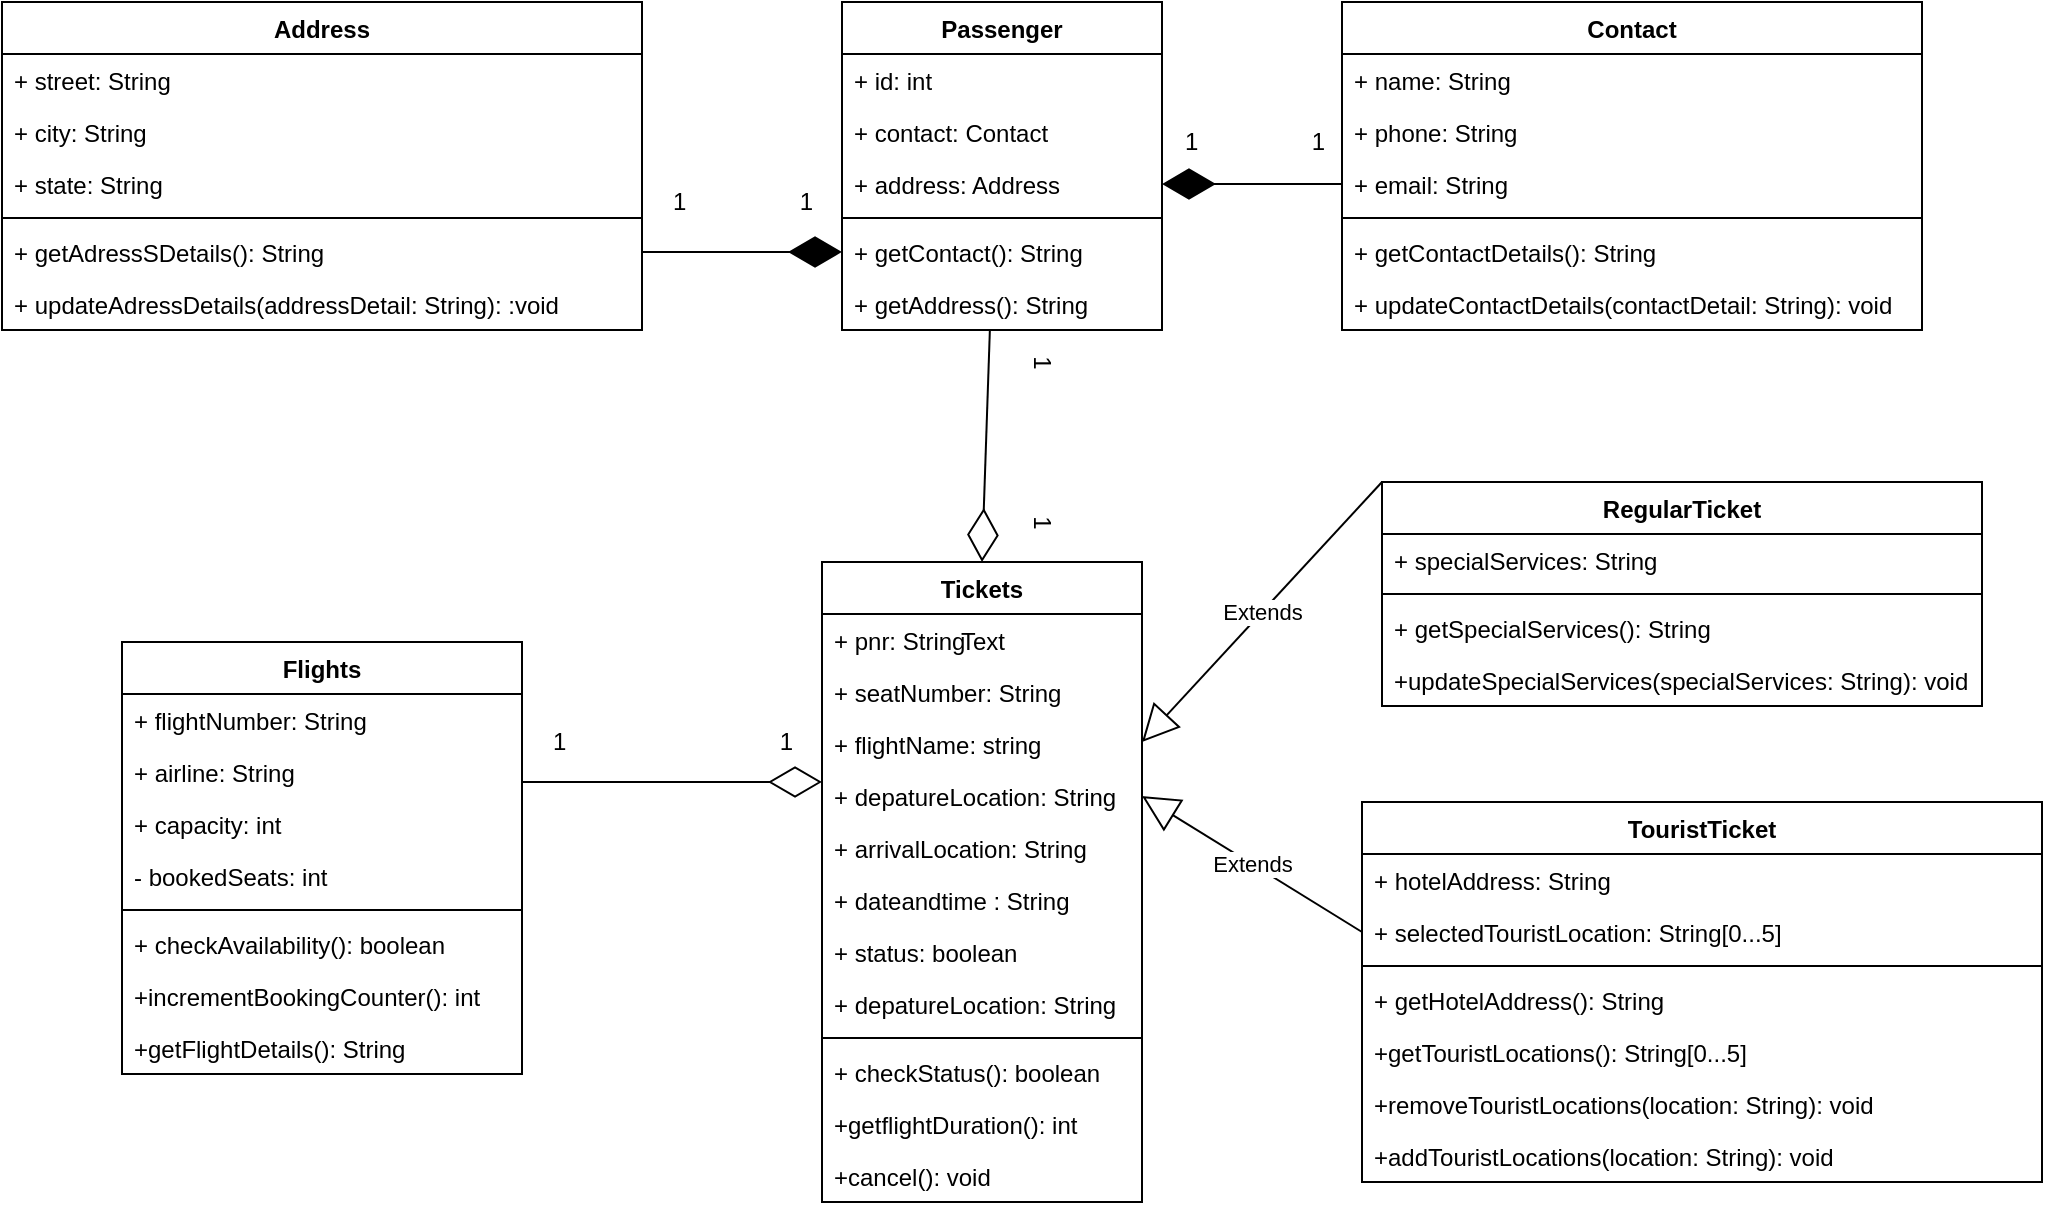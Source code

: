 <mxfile version="14.4.2" type="device"><diagram id="QKEsMKEyV3o_ZNofxufp" name="Page-1"><mxGraphModel dx="2333" dy="783" grid="1" gridSize="10" guides="1" tooltips="1" connect="1" arrows="1" fold="1" page="1" pageScale="1" pageWidth="850" pageHeight="1100" math="0" shadow="0"><root><mxCell id="0"/><mxCell id="1" parent="0"/><mxCell id="eBcYeRwtRRdpMx55sJhr-1" value="Passenger" style="swimlane;fontStyle=1;align=center;verticalAlign=top;childLayout=stackLayout;horizontal=1;startSize=26;horizontalStack=0;resizeParent=1;resizeParentMax=0;resizeLast=0;collapsible=1;marginBottom=0;" vertex="1" parent="1"><mxGeometry x="350" y="70" width="160" height="164" as="geometry"/></mxCell><mxCell id="eBcYeRwtRRdpMx55sJhr-40" value="+ id: int" style="text;strokeColor=none;fillColor=none;align=left;verticalAlign=top;spacingLeft=4;spacingRight=4;overflow=hidden;rotatable=0;points=[[0,0.5],[1,0.5]];portConstraint=eastwest;" vertex="1" parent="eBcYeRwtRRdpMx55sJhr-1"><mxGeometry y="26" width="160" height="26" as="geometry"/></mxCell><mxCell id="eBcYeRwtRRdpMx55sJhr-15" value="+ contact: Contact" style="text;strokeColor=none;fillColor=none;align=left;verticalAlign=top;spacingLeft=4;spacingRight=4;overflow=hidden;rotatable=0;points=[[0,0.5],[1,0.5]];portConstraint=eastwest;" vertex="1" parent="eBcYeRwtRRdpMx55sJhr-1"><mxGeometry y="52" width="160" height="26" as="geometry"/></mxCell><mxCell id="eBcYeRwtRRdpMx55sJhr-16" value="+ address: Address" style="text;strokeColor=none;fillColor=none;align=left;verticalAlign=top;spacingLeft=4;spacingRight=4;overflow=hidden;rotatable=0;points=[[0,0.5],[1,0.5]];portConstraint=eastwest;" vertex="1" parent="eBcYeRwtRRdpMx55sJhr-1"><mxGeometry y="78" width="160" height="26" as="geometry"/></mxCell><mxCell id="eBcYeRwtRRdpMx55sJhr-3" value="" style="line;strokeWidth=1;fillColor=none;align=left;verticalAlign=middle;spacingTop=-1;spacingLeft=3;spacingRight=3;rotatable=0;labelPosition=right;points=[];portConstraint=eastwest;" vertex="1" parent="eBcYeRwtRRdpMx55sJhr-1"><mxGeometry y="104" width="160" height="8" as="geometry"/></mxCell><mxCell id="eBcYeRwtRRdpMx55sJhr-4" value="+ getContact(): String" style="text;strokeColor=none;fillColor=none;align=left;verticalAlign=top;spacingLeft=4;spacingRight=4;overflow=hidden;rotatable=0;points=[[0,0.5],[1,0.5]];portConstraint=eastwest;" vertex="1" parent="eBcYeRwtRRdpMx55sJhr-1"><mxGeometry y="112" width="160" height="26" as="geometry"/></mxCell><mxCell id="eBcYeRwtRRdpMx55sJhr-41" value="+ getAddress(): String" style="text;strokeColor=none;fillColor=none;align=left;verticalAlign=top;spacingLeft=4;spacingRight=4;overflow=hidden;rotatable=0;points=[[0,0.5],[1,0.5]];portConstraint=eastwest;" vertex="1" parent="eBcYeRwtRRdpMx55sJhr-1"><mxGeometry y="138" width="160" height="26" as="geometry"/></mxCell><mxCell id="eBcYeRwtRRdpMx55sJhr-17" value="Tickets" style="swimlane;fontStyle=1;align=center;verticalAlign=top;childLayout=stackLayout;horizontal=1;startSize=26;horizontalStack=0;resizeParent=1;resizeParentMax=0;resizeLast=0;collapsible=1;marginBottom=0;" vertex="1" parent="1"><mxGeometry x="340" y="350" width="160" height="320" as="geometry"/></mxCell><mxCell id="eBcYeRwtRRdpMx55sJhr-18" value="+ pnr: String" style="text;strokeColor=none;fillColor=none;align=left;verticalAlign=top;spacingLeft=4;spacingRight=4;overflow=hidden;rotatable=0;points=[[0,0.5],[1,0.5]];portConstraint=eastwest;" vertex="1" parent="eBcYeRwtRRdpMx55sJhr-17"><mxGeometry y="26" width="160" height="26" as="geometry"/></mxCell><mxCell id="eBcYeRwtRRdpMx55sJhr-24" value="+ seatNumber: String" style="text;strokeColor=none;fillColor=none;align=left;verticalAlign=top;spacingLeft=4;spacingRight=4;overflow=hidden;rotatable=0;points=[[0,0.5],[1,0.5]];portConstraint=eastwest;" vertex="1" parent="eBcYeRwtRRdpMx55sJhr-17"><mxGeometry y="52" width="160" height="26" as="geometry"/></mxCell><mxCell id="eBcYeRwtRRdpMx55sJhr-21" value="+ flightName: string&#10;" style="text;strokeColor=none;fillColor=none;align=left;verticalAlign=top;spacingLeft=4;spacingRight=4;overflow=hidden;rotatable=0;points=[[0,0.5],[1,0.5]];portConstraint=eastwest;" vertex="1" parent="eBcYeRwtRRdpMx55sJhr-17"><mxGeometry y="78" width="160" height="26" as="geometry"/></mxCell><mxCell id="eBcYeRwtRRdpMx55sJhr-19" value="+ depatureLocation: String" style="text;strokeColor=none;fillColor=none;align=left;verticalAlign=top;spacingLeft=4;spacingRight=4;overflow=hidden;rotatable=0;points=[[0,0.5],[1,0.5]];portConstraint=eastwest;" vertex="1" parent="eBcYeRwtRRdpMx55sJhr-17"><mxGeometry y="104" width="160" height="26" as="geometry"/></mxCell><mxCell id="eBcYeRwtRRdpMx55sJhr-20" value="+ arrivalLocation: String" style="text;strokeColor=none;fillColor=none;align=left;verticalAlign=top;spacingLeft=4;spacingRight=4;overflow=hidden;rotatable=0;points=[[0,0.5],[1,0.5]];portConstraint=eastwest;" vertex="1" parent="eBcYeRwtRRdpMx55sJhr-17"><mxGeometry y="130" width="160" height="26" as="geometry"/></mxCell><mxCell id="eBcYeRwtRRdpMx55sJhr-36" value="+ dateandtime : String" style="text;strokeColor=none;fillColor=none;align=left;verticalAlign=top;spacingLeft=4;spacingRight=4;overflow=hidden;rotatable=0;points=[[0,0.5],[1,0.5]];portConstraint=eastwest;" vertex="1" parent="eBcYeRwtRRdpMx55sJhr-17"><mxGeometry y="156" width="160" height="26" as="geometry"/></mxCell><mxCell id="eBcYeRwtRRdpMx55sJhr-35" value="+ status: boolean" style="text;strokeColor=none;fillColor=none;align=left;verticalAlign=top;spacingLeft=4;spacingRight=4;overflow=hidden;rotatable=0;points=[[0,0.5],[1,0.5]];portConstraint=eastwest;" vertex="1" parent="eBcYeRwtRRdpMx55sJhr-17"><mxGeometry y="182" width="160" height="26" as="geometry"/></mxCell><mxCell id="eBcYeRwtRRdpMx55sJhr-37" value="+ depatureLocation: String" style="text;strokeColor=none;fillColor=none;align=left;verticalAlign=top;spacingLeft=4;spacingRight=4;overflow=hidden;rotatable=0;points=[[0,0.5],[1,0.5]];portConstraint=eastwest;" vertex="1" parent="eBcYeRwtRRdpMx55sJhr-17"><mxGeometry y="208" width="160" height="26" as="geometry"/></mxCell><mxCell id="eBcYeRwtRRdpMx55sJhr-22" value="" style="line;strokeWidth=1;fillColor=none;align=left;verticalAlign=middle;spacingTop=-1;spacingLeft=3;spacingRight=3;rotatable=0;labelPosition=right;points=[];portConstraint=eastwest;" vertex="1" parent="eBcYeRwtRRdpMx55sJhr-17"><mxGeometry y="234" width="160" height="8" as="geometry"/></mxCell><mxCell id="eBcYeRwtRRdpMx55sJhr-23" value="+ checkStatus(): boolean" style="text;strokeColor=none;fillColor=none;align=left;verticalAlign=top;spacingLeft=4;spacingRight=4;overflow=hidden;rotatable=0;points=[[0,0.5],[1,0.5]];portConstraint=eastwest;" vertex="1" parent="eBcYeRwtRRdpMx55sJhr-17"><mxGeometry y="242" width="160" height="26" as="geometry"/></mxCell><mxCell id="eBcYeRwtRRdpMx55sJhr-25" value="+getflightDuration(): int" style="text;strokeColor=none;fillColor=none;align=left;verticalAlign=top;spacingLeft=4;spacingRight=4;overflow=hidden;rotatable=0;points=[[0,0.5],[1,0.5]];portConstraint=eastwest;" vertex="1" parent="eBcYeRwtRRdpMx55sJhr-17"><mxGeometry y="268" width="160" height="26" as="geometry"/></mxCell><mxCell id="eBcYeRwtRRdpMx55sJhr-38" value="+cancel(): void" style="text;strokeColor=none;fillColor=none;align=left;verticalAlign=top;spacingLeft=4;spacingRight=4;overflow=hidden;rotatable=0;points=[[0,0.5],[1,0.5]];portConstraint=eastwest;" vertex="1" parent="eBcYeRwtRRdpMx55sJhr-17"><mxGeometry y="294" width="160" height="26" as="geometry"/></mxCell><mxCell id="eBcYeRwtRRdpMx55sJhr-26" value="Flights" style="swimlane;fontStyle=1;align=center;verticalAlign=top;childLayout=stackLayout;horizontal=1;startSize=26;horizontalStack=0;resizeParent=1;resizeParentMax=0;resizeLast=0;collapsible=1;marginBottom=0;" vertex="1" parent="1"><mxGeometry x="-10" y="390" width="200" height="216" as="geometry"/></mxCell><mxCell id="eBcYeRwtRRdpMx55sJhr-27" value="+ flightNumber: String" style="text;strokeColor=none;fillColor=none;align=left;verticalAlign=top;spacingLeft=4;spacingRight=4;overflow=hidden;rotatable=0;points=[[0,0.5],[1,0.5]];portConstraint=eastwest;" vertex="1" parent="eBcYeRwtRRdpMx55sJhr-26"><mxGeometry y="26" width="200" height="26" as="geometry"/></mxCell><mxCell id="eBcYeRwtRRdpMx55sJhr-28" value="+ airline: String" style="text;strokeColor=none;fillColor=none;align=left;verticalAlign=top;spacingLeft=4;spacingRight=4;overflow=hidden;rotatable=0;points=[[0,0.5],[1,0.5]];portConstraint=eastwest;" vertex="1" parent="eBcYeRwtRRdpMx55sJhr-26"><mxGeometry y="52" width="200" height="26" as="geometry"/></mxCell><mxCell id="eBcYeRwtRRdpMx55sJhr-29" value="+ capacity: int" style="text;strokeColor=none;fillColor=none;align=left;verticalAlign=top;spacingLeft=4;spacingRight=4;overflow=hidden;rotatable=0;points=[[0,0.5],[1,0.5]];portConstraint=eastwest;" vertex="1" parent="eBcYeRwtRRdpMx55sJhr-26"><mxGeometry y="78" width="200" height="26" as="geometry"/></mxCell><mxCell id="eBcYeRwtRRdpMx55sJhr-30" value="- bookedSeats: int&#10;" style="text;strokeColor=none;fillColor=none;align=left;verticalAlign=top;spacingLeft=4;spacingRight=4;overflow=hidden;rotatable=0;points=[[0,0.5],[1,0.5]];portConstraint=eastwest;" vertex="1" parent="eBcYeRwtRRdpMx55sJhr-26"><mxGeometry y="104" width="200" height="26" as="geometry"/></mxCell><mxCell id="eBcYeRwtRRdpMx55sJhr-32" value="" style="line;strokeWidth=1;fillColor=none;align=left;verticalAlign=middle;spacingTop=-1;spacingLeft=3;spacingRight=3;rotatable=0;labelPosition=right;points=[];portConstraint=eastwest;" vertex="1" parent="eBcYeRwtRRdpMx55sJhr-26"><mxGeometry y="130" width="200" height="8" as="geometry"/></mxCell><mxCell id="eBcYeRwtRRdpMx55sJhr-33" value="+ checkAvailability(): boolean" style="text;strokeColor=none;fillColor=none;align=left;verticalAlign=top;spacingLeft=4;spacingRight=4;overflow=hidden;rotatable=0;points=[[0,0.5],[1,0.5]];portConstraint=eastwest;" vertex="1" parent="eBcYeRwtRRdpMx55sJhr-26"><mxGeometry y="138" width="200" height="26" as="geometry"/></mxCell><mxCell id="eBcYeRwtRRdpMx55sJhr-34" value="+incrementBookingCounter(): int" style="text;strokeColor=none;fillColor=none;align=left;verticalAlign=top;spacingLeft=4;spacingRight=4;overflow=hidden;rotatable=0;points=[[0,0.5],[1,0.5]];portConstraint=eastwest;" vertex="1" parent="eBcYeRwtRRdpMx55sJhr-26"><mxGeometry y="164" width="200" height="26" as="geometry"/></mxCell><mxCell id="eBcYeRwtRRdpMx55sJhr-39" value="+getFlightDetails(): String" style="text;strokeColor=none;fillColor=none;align=left;verticalAlign=top;spacingLeft=4;spacingRight=4;overflow=hidden;rotatable=0;points=[[0,0.5],[1,0.5]];portConstraint=eastwest;" vertex="1" parent="eBcYeRwtRRdpMx55sJhr-26"><mxGeometry y="190" width="200" height="26" as="geometry"/></mxCell><mxCell id="eBcYeRwtRRdpMx55sJhr-42" value="Contact" style="swimlane;fontStyle=1;align=center;verticalAlign=top;childLayout=stackLayout;horizontal=1;startSize=26;horizontalStack=0;resizeParent=1;resizeParentMax=0;resizeLast=0;collapsible=1;marginBottom=0;" vertex="1" parent="1"><mxGeometry x="600" y="70" width="290" height="164" as="geometry"/></mxCell><mxCell id="eBcYeRwtRRdpMx55sJhr-43" value="+ name: String" style="text;strokeColor=none;fillColor=none;align=left;verticalAlign=top;spacingLeft=4;spacingRight=4;overflow=hidden;rotatable=0;points=[[0,0.5],[1,0.5]];portConstraint=eastwest;" vertex="1" parent="eBcYeRwtRRdpMx55sJhr-42"><mxGeometry y="26" width="290" height="26" as="geometry"/></mxCell><mxCell id="eBcYeRwtRRdpMx55sJhr-44" value="+ phone: String" style="text;strokeColor=none;fillColor=none;align=left;verticalAlign=top;spacingLeft=4;spacingRight=4;overflow=hidden;rotatable=0;points=[[0,0.5],[1,0.5]];portConstraint=eastwest;" vertex="1" parent="eBcYeRwtRRdpMx55sJhr-42"><mxGeometry y="52" width="290" height="26" as="geometry"/></mxCell><mxCell id="eBcYeRwtRRdpMx55sJhr-45" value="+ email: String" style="text;strokeColor=none;fillColor=none;align=left;verticalAlign=top;spacingLeft=4;spacingRight=4;overflow=hidden;rotatable=0;points=[[0,0.5],[1,0.5]];portConstraint=eastwest;" vertex="1" parent="eBcYeRwtRRdpMx55sJhr-42"><mxGeometry y="78" width="290" height="26" as="geometry"/></mxCell><mxCell id="eBcYeRwtRRdpMx55sJhr-46" value="" style="line;strokeWidth=1;fillColor=none;align=left;verticalAlign=middle;spacingTop=-1;spacingLeft=3;spacingRight=3;rotatable=0;labelPosition=right;points=[];portConstraint=eastwest;" vertex="1" parent="eBcYeRwtRRdpMx55sJhr-42"><mxGeometry y="104" width="290" height="8" as="geometry"/></mxCell><mxCell id="eBcYeRwtRRdpMx55sJhr-47" value="+ getContactDetails(): String" style="text;strokeColor=none;fillColor=none;align=left;verticalAlign=top;spacingLeft=4;spacingRight=4;overflow=hidden;rotatable=0;points=[[0,0.5],[1,0.5]];portConstraint=eastwest;" vertex="1" parent="eBcYeRwtRRdpMx55sJhr-42"><mxGeometry y="112" width="290" height="26" as="geometry"/></mxCell><mxCell id="eBcYeRwtRRdpMx55sJhr-48" value="+ updateContactDetails(contactDetail: String): void" style="text;strokeColor=none;fillColor=none;align=left;verticalAlign=top;spacingLeft=4;spacingRight=4;overflow=hidden;rotatable=0;points=[[0,0.5],[1,0.5]];portConstraint=eastwest;" vertex="1" parent="eBcYeRwtRRdpMx55sJhr-42"><mxGeometry y="138" width="290" height="26" as="geometry"/></mxCell><mxCell id="eBcYeRwtRRdpMx55sJhr-49" value="Address" style="swimlane;fontStyle=1;align=center;verticalAlign=top;childLayout=stackLayout;horizontal=1;startSize=26;horizontalStack=0;resizeParent=1;resizeParentMax=0;resizeLast=0;collapsible=1;marginBottom=0;" vertex="1" parent="1"><mxGeometry x="-70" y="70" width="320" height="164" as="geometry"/></mxCell><mxCell id="eBcYeRwtRRdpMx55sJhr-50" value="+ street: String" style="text;strokeColor=none;fillColor=none;align=left;verticalAlign=top;spacingLeft=4;spacingRight=4;overflow=hidden;rotatable=0;points=[[0,0.5],[1,0.5]];portConstraint=eastwest;" vertex="1" parent="eBcYeRwtRRdpMx55sJhr-49"><mxGeometry y="26" width="320" height="26" as="geometry"/></mxCell><mxCell id="eBcYeRwtRRdpMx55sJhr-51" value="+ city: String" style="text;strokeColor=none;fillColor=none;align=left;verticalAlign=top;spacingLeft=4;spacingRight=4;overflow=hidden;rotatable=0;points=[[0,0.5],[1,0.5]];portConstraint=eastwest;" vertex="1" parent="eBcYeRwtRRdpMx55sJhr-49"><mxGeometry y="52" width="320" height="26" as="geometry"/></mxCell><mxCell id="eBcYeRwtRRdpMx55sJhr-52" value="+ state: String" style="text;strokeColor=none;fillColor=none;align=left;verticalAlign=top;spacingLeft=4;spacingRight=4;overflow=hidden;rotatable=0;points=[[0,0.5],[1,0.5]];portConstraint=eastwest;" vertex="1" parent="eBcYeRwtRRdpMx55sJhr-49"><mxGeometry y="78" width="320" height="26" as="geometry"/></mxCell><mxCell id="eBcYeRwtRRdpMx55sJhr-53" value="" style="line;strokeWidth=1;fillColor=none;align=left;verticalAlign=middle;spacingTop=-1;spacingLeft=3;spacingRight=3;rotatable=0;labelPosition=right;points=[];portConstraint=eastwest;" vertex="1" parent="eBcYeRwtRRdpMx55sJhr-49"><mxGeometry y="104" width="320" height="8" as="geometry"/></mxCell><mxCell id="eBcYeRwtRRdpMx55sJhr-54" value="+ getAdressSDetails(): String" style="text;strokeColor=none;fillColor=none;align=left;verticalAlign=top;spacingLeft=4;spacingRight=4;overflow=hidden;rotatable=0;points=[[0,0.5],[1,0.5]];portConstraint=eastwest;" vertex="1" parent="eBcYeRwtRRdpMx55sJhr-49"><mxGeometry y="112" width="320" height="26" as="geometry"/></mxCell><mxCell id="eBcYeRwtRRdpMx55sJhr-55" value="+ updateAdressDetails(addressDetail: String): :void" style="text;strokeColor=none;fillColor=none;align=left;verticalAlign=top;spacingLeft=4;spacingRight=4;overflow=hidden;rotatable=0;points=[[0,0.5],[1,0.5]];portConstraint=eastwest;" vertex="1" parent="eBcYeRwtRRdpMx55sJhr-49"><mxGeometry y="138" width="320" height="26" as="geometry"/></mxCell><mxCell id="eBcYeRwtRRdpMx55sJhr-56" value="TouristTicket" style="swimlane;fontStyle=1;align=center;verticalAlign=top;childLayout=stackLayout;horizontal=1;startSize=26;horizontalStack=0;resizeParent=1;resizeParentMax=0;resizeLast=0;collapsible=1;marginBottom=0;" vertex="1" parent="1"><mxGeometry x="610" y="470" width="340" height="190" as="geometry"/></mxCell><mxCell id="eBcYeRwtRRdpMx55sJhr-57" value="+ hotelAddress: String" style="text;strokeColor=none;fillColor=none;align=left;verticalAlign=top;spacingLeft=4;spacingRight=4;overflow=hidden;rotatable=0;points=[[0,0.5],[1,0.5]];portConstraint=eastwest;" vertex="1" parent="eBcYeRwtRRdpMx55sJhr-56"><mxGeometry y="26" width="340" height="26" as="geometry"/></mxCell><mxCell id="eBcYeRwtRRdpMx55sJhr-58" value="+ selectedTouristLocation: String[0...5]" style="text;strokeColor=none;fillColor=none;align=left;verticalAlign=top;spacingLeft=4;spacingRight=4;overflow=hidden;rotatable=0;points=[[0,0.5],[1,0.5]];portConstraint=eastwest;" vertex="1" parent="eBcYeRwtRRdpMx55sJhr-56"><mxGeometry y="52" width="340" height="26" as="geometry"/></mxCell><mxCell id="eBcYeRwtRRdpMx55sJhr-61" value="" style="line;strokeWidth=1;fillColor=none;align=left;verticalAlign=middle;spacingTop=-1;spacingLeft=3;spacingRight=3;rotatable=0;labelPosition=right;points=[];portConstraint=eastwest;" vertex="1" parent="eBcYeRwtRRdpMx55sJhr-56"><mxGeometry y="78" width="340" height="8" as="geometry"/></mxCell><mxCell id="eBcYeRwtRRdpMx55sJhr-62" value="+ getHotelAddress(): String" style="text;strokeColor=none;fillColor=none;align=left;verticalAlign=top;spacingLeft=4;spacingRight=4;overflow=hidden;rotatable=0;points=[[0,0.5],[1,0.5]];portConstraint=eastwest;" vertex="1" parent="eBcYeRwtRRdpMx55sJhr-56"><mxGeometry y="86" width="340" height="26" as="geometry"/></mxCell><mxCell id="eBcYeRwtRRdpMx55sJhr-63" value="+getTouristLocations(): String[0...5]" style="text;strokeColor=none;fillColor=none;align=left;verticalAlign=top;spacingLeft=4;spacingRight=4;overflow=hidden;rotatable=0;points=[[0,0.5],[1,0.5]];portConstraint=eastwest;" vertex="1" parent="eBcYeRwtRRdpMx55sJhr-56"><mxGeometry y="112" width="340" height="26" as="geometry"/></mxCell><mxCell id="eBcYeRwtRRdpMx55sJhr-64" value="+removeTouristLocations(location: String): void" style="text;strokeColor=none;fillColor=none;align=left;verticalAlign=top;spacingLeft=4;spacingRight=4;overflow=hidden;rotatable=0;points=[[0,0.5],[1,0.5]];portConstraint=eastwest;" vertex="1" parent="eBcYeRwtRRdpMx55sJhr-56"><mxGeometry y="138" width="340" height="26" as="geometry"/></mxCell><mxCell id="eBcYeRwtRRdpMx55sJhr-74" value="+addTouristLocations(location: String): void" style="text;strokeColor=none;fillColor=none;align=left;verticalAlign=top;spacingLeft=4;spacingRight=4;overflow=hidden;rotatable=0;points=[[0,0.5],[1,0.5]];portConstraint=eastwest;" vertex="1" parent="eBcYeRwtRRdpMx55sJhr-56"><mxGeometry y="164" width="340" height="26" as="geometry"/></mxCell><mxCell id="eBcYeRwtRRdpMx55sJhr-65" value="RegularTicket" style="swimlane;fontStyle=1;align=center;verticalAlign=top;childLayout=stackLayout;horizontal=1;startSize=26;horizontalStack=0;resizeParent=1;resizeParentMax=0;resizeLast=0;collapsible=1;marginBottom=0;" vertex="1" parent="1"><mxGeometry x="620" y="310" width="300" height="112" as="geometry"/></mxCell><mxCell id="eBcYeRwtRRdpMx55sJhr-66" value="+ specialServices: String" style="text;strokeColor=none;fillColor=none;align=left;verticalAlign=top;spacingLeft=4;spacingRight=4;overflow=hidden;rotatable=0;points=[[0,0.5],[1,0.5]];portConstraint=eastwest;" vertex="1" parent="eBcYeRwtRRdpMx55sJhr-65"><mxGeometry y="26" width="300" height="26" as="geometry"/></mxCell><mxCell id="eBcYeRwtRRdpMx55sJhr-70" value="" style="line;strokeWidth=1;fillColor=none;align=left;verticalAlign=middle;spacingTop=-1;spacingLeft=3;spacingRight=3;rotatable=0;labelPosition=right;points=[];portConstraint=eastwest;" vertex="1" parent="eBcYeRwtRRdpMx55sJhr-65"><mxGeometry y="52" width="300" height="8" as="geometry"/></mxCell><mxCell id="eBcYeRwtRRdpMx55sJhr-71" value="+ getSpecialServices(): String" style="text;strokeColor=none;fillColor=none;align=left;verticalAlign=top;spacingLeft=4;spacingRight=4;overflow=hidden;rotatable=0;points=[[0,0.5],[1,0.5]];portConstraint=eastwest;" vertex="1" parent="eBcYeRwtRRdpMx55sJhr-65"><mxGeometry y="60" width="300" height="26" as="geometry"/></mxCell><mxCell id="eBcYeRwtRRdpMx55sJhr-72" value="+updateSpecialServices(specialServices: String): void" style="text;strokeColor=none;fillColor=none;align=left;verticalAlign=top;spacingLeft=4;spacingRight=4;overflow=hidden;rotatable=0;points=[[0,0.5],[1,0.5]];portConstraint=eastwest;" vertex="1" parent="eBcYeRwtRRdpMx55sJhr-65"><mxGeometry y="86" width="300" height="26" as="geometry"/></mxCell><mxCell id="eBcYeRwtRRdpMx55sJhr-75" value="Extends" style="endArrow=block;endSize=16;endFill=0;html=1;exitX=0;exitY=0;exitDx=0;exitDy=0;" edge="1" parent="1" source="eBcYeRwtRRdpMx55sJhr-65"><mxGeometry width="160" relative="1" as="geometry"><mxPoint x="616" y="310" as="sourcePoint"/><mxPoint x="500" y="440" as="targetPoint"/></mxGeometry></mxCell><mxCell id="eBcYeRwtRRdpMx55sJhr-76" value="Extends" style="endArrow=block;endSize=16;endFill=0;html=1;exitX=0;exitY=0.5;exitDx=0;exitDy=0;entryX=1;entryY=0.5;entryDx=0;entryDy=0;" edge="1" parent="1" source="eBcYeRwtRRdpMx55sJhr-58" target="eBcYeRwtRRdpMx55sJhr-19"><mxGeometry width="160" relative="1" as="geometry"><mxPoint x="630" y="320" as="sourcePoint"/><mxPoint x="510" y="450" as="targetPoint"/></mxGeometry></mxCell><mxCell id="eBcYeRwtRRdpMx55sJhr-80" value="" style="endArrow=diamondThin;endFill=0;endSize=24;html=1;" edge="1" parent="1"><mxGeometry width="160" relative="1" as="geometry"><mxPoint x="190" y="460" as="sourcePoint"/><mxPoint x="340" y="460" as="targetPoint"/></mxGeometry></mxCell><mxCell id="eBcYeRwtRRdpMx55sJhr-81" value="" style="endArrow=diamondThin;endFill=1;endSize=24;html=1;exitX=1;exitY=0.5;exitDx=0;exitDy=0;entryX=0;entryY=0.5;entryDx=0;entryDy=0;" edge="1" parent="1" source="eBcYeRwtRRdpMx55sJhr-54" target="eBcYeRwtRRdpMx55sJhr-4"><mxGeometry width="160" relative="1" as="geometry"><mxPoint x="220" y="190" as="sourcePoint"/><mxPoint x="320" y="195" as="targetPoint"/></mxGeometry></mxCell><mxCell id="eBcYeRwtRRdpMx55sJhr-82" value="" style="endArrow=diamondThin;endFill=1;endSize=24;html=1;exitX=0;exitY=0.5;exitDx=0;exitDy=0;entryX=1;entryY=0.5;entryDx=0;entryDy=0;" edge="1" parent="1" source="eBcYeRwtRRdpMx55sJhr-45" target="eBcYeRwtRRdpMx55sJhr-16"><mxGeometry width="160" relative="1" as="geometry"><mxPoint x="260" y="205" as="sourcePoint"/><mxPoint x="360" y="205" as="targetPoint"/></mxGeometry></mxCell><mxCell id="eBcYeRwtRRdpMx55sJhr-83" value="" style="endArrow=diamondThin;endFill=0;endSize=24;html=1;entryX=0.5;entryY=0;entryDx=0;entryDy=0;exitX=0.462;exitY=1.021;exitDx=0;exitDy=0;exitPerimeter=0;" edge="1" parent="1" source="eBcYeRwtRRdpMx55sJhr-41" target="eBcYeRwtRRdpMx55sJhr-17"><mxGeometry width="160" relative="1" as="geometry"><mxPoint x="420" y="240" as="sourcePoint"/><mxPoint x="450" y="290" as="targetPoint"/></mxGeometry></mxCell><mxCell id="eBcYeRwtRRdpMx55sJhr-84" value="Text" style="text;html=1;resizable=0;autosize=1;align=center;verticalAlign=middle;points=[];fillColor=none;strokeColor=none;rounded=0;" vertex="1" parent="1"><mxGeometry x="400" y="380" width="40" height="20" as="geometry"/></mxCell><mxCell id="eBcYeRwtRRdpMx55sJhr-85" value="1&amp;nbsp; &amp;nbsp; &amp;nbsp; &amp;nbsp; &amp;nbsp; &amp;nbsp; &amp;nbsp; &amp;nbsp; &amp;nbsp;1" style="text;html=1;resizable=0;autosize=1;align=center;verticalAlign=middle;points=[];fillColor=none;strokeColor=none;rounded=0;" vertex="1" parent="1"><mxGeometry x="260" y="160" width="80" height="20" as="geometry"/></mxCell><mxCell id="eBcYeRwtRRdpMx55sJhr-86" value="1&amp;nbsp; &amp;nbsp; &amp;nbsp; &amp;nbsp; &amp;nbsp; &amp;nbsp; &amp;nbsp; &amp;nbsp; &amp;nbsp; &amp;nbsp; &amp;nbsp; &amp;nbsp; &amp;nbsp; &amp;nbsp; &amp;nbsp; &amp;nbsp; 1" style="text;html=1;resizable=0;autosize=1;align=center;verticalAlign=middle;points=[];fillColor=none;strokeColor=none;rounded=0;" vertex="1" parent="1"><mxGeometry x="200" y="430" width="130" height="20" as="geometry"/></mxCell><mxCell id="eBcYeRwtRRdpMx55sJhr-87" value="1&amp;nbsp; &amp;nbsp; &amp;nbsp; &amp;nbsp; &amp;nbsp; &amp;nbsp; &amp;nbsp; &amp;nbsp; &amp;nbsp; &amp;nbsp; &amp;nbsp; 1" style="text;html=1;resizable=0;autosize=1;align=center;verticalAlign=middle;points=[];fillColor=none;strokeColor=none;rounded=0;rotation=90;" vertex="1" parent="1"><mxGeometry x="400" y="280" width="100" height="20" as="geometry"/></mxCell><mxCell id="eBcYeRwtRRdpMx55sJhr-88" value="1&amp;nbsp; &amp;nbsp; &amp;nbsp; &amp;nbsp; &amp;nbsp; &amp;nbsp; &amp;nbsp; &amp;nbsp; &amp;nbsp;1" style="text;html=1;resizable=0;autosize=1;align=center;verticalAlign=middle;points=[];fillColor=none;strokeColor=none;rounded=0;" vertex="1" parent="1"><mxGeometry x="516" y="130" width="80" height="20" as="geometry"/></mxCell></root></mxGraphModel></diagram></mxfile>